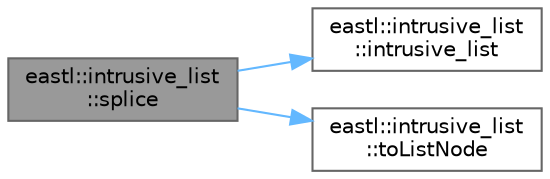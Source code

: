digraph "eastl::intrusive_list::splice"
{
 // LATEX_PDF_SIZE
  bgcolor="transparent";
  edge [fontname=Helvetica,fontsize=10,labelfontname=Helvetica,labelfontsize=10];
  node [fontname=Helvetica,fontsize=10,shape=box,height=0.2,width=0.4];
  rankdir="LR";
  Node1 [id="Node000001",label="eastl::intrusive_list\l::splice",height=0.2,width=0.4,color="gray40", fillcolor="grey60", style="filled", fontcolor="black",tooltip=" "];
  Node1 -> Node2 [id="edge3_Node000001_Node000002",color="steelblue1",style="solid",tooltip=" "];
  Node2 [id="Node000002",label="eastl::intrusive_list\l::intrusive_list",height=0.2,width=0.4,color="grey40", fillcolor="white", style="filled",URL="$classeastl_1_1intrusive__list.html#a75205eebf7fb5e118284c7d7ca91e9e1",tooltip="Creates an empty list."];
  Node1 -> Node3 [id="edge4_Node000001_Node000003",color="steelblue1",style="solid",tooltip=" "];
  Node3 [id="Node000003",label="eastl::intrusive_list\l::toListNode",height=0.2,width=0.4,color="grey40", fillcolor="white", style="filled",URL="$classeastl_1_1intrusive__list.html#ae5e7dd73eb28bd11a7399ccb160453b3",tooltip=" "];
}
